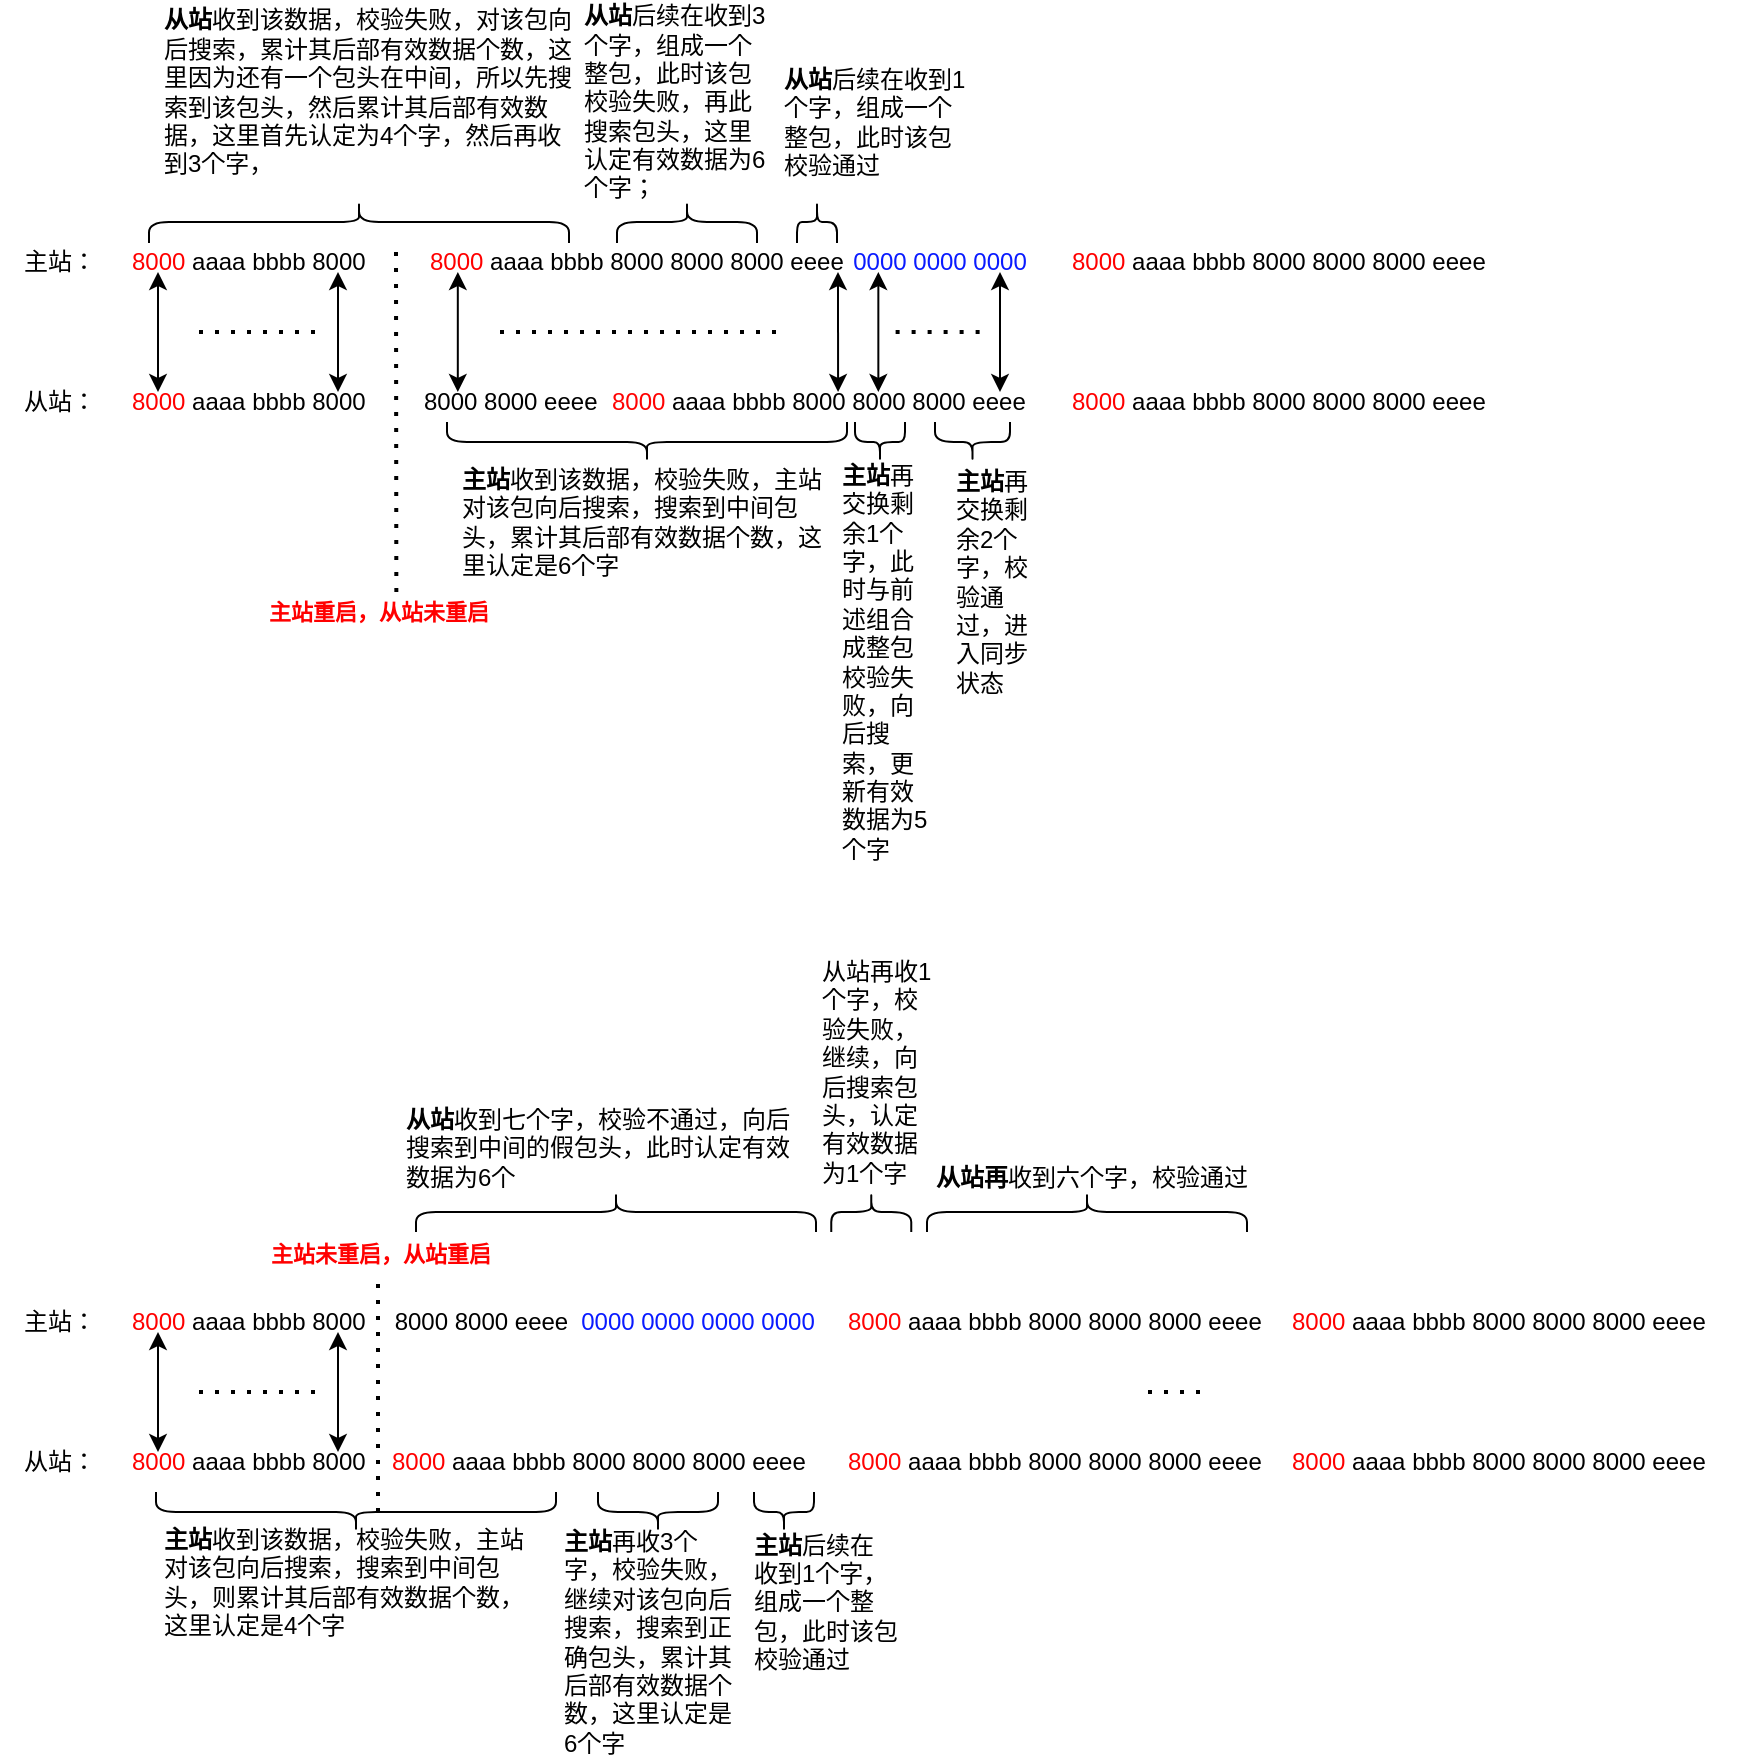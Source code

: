<mxfile version="22.1.21" type="github">
  <diagram name="第 1 页" id="r7JxcP4SL_vGcXnUMuKB">
    <mxGraphModel dx="1065" dy="585" grid="1" gridSize="10" guides="1" tooltips="1" connect="1" arrows="1" fold="1" page="1" pageScale="1" pageWidth="827" pageHeight="1169" math="0" shadow="0">
      <root>
        <mxCell id="0" />
        <mxCell id="1" parent="0" />
        <mxCell id="kQQk8XXsAN1Bgewj3zPt-40" value="&lt;font color=&quot;#ff0000&quot;&gt;8000&lt;/font&gt; aaaa bbbb 8000 8000 8000 eeee" style="text;strokeColor=none;fillColor=none;align=left;verticalAlign=middle;spacingLeft=4;spacingRight=4;overflow=hidden;points=[[0,0.5],[1,0.5]];portConstraint=eastwest;rotatable=0;whiteSpace=wrap;html=1;" vertex="1" parent="1">
          <mxGeometry x="209" y="150" width="240" height="30" as="geometry" />
        </mxCell>
        <mxCell id="kQQk8XXsAN1Bgewj3zPt-41" value="&lt;font color=&quot;#ff0000&quot;&gt;8000&lt;/font&gt; aaaa bbbb 8000 8000 8000 eeee" style="text;strokeColor=none;fillColor=none;align=left;verticalAlign=middle;spacingLeft=4;spacingRight=4;overflow=hidden;points=[[0,0.5],[1,0.5]];portConstraint=eastwest;rotatable=0;whiteSpace=wrap;html=1;" vertex="1" parent="1">
          <mxGeometry x="530" y="150" width="240" height="30" as="geometry" />
        </mxCell>
        <mxCell id="kQQk8XXsAN1Bgewj3zPt-42" value="主站：" style="text;html=1;strokeColor=none;fillColor=none;align=center;verticalAlign=middle;whiteSpace=wrap;rounded=0;" vertex="1" parent="1">
          <mxGeometry y="150" width="60" height="30" as="geometry" />
        </mxCell>
        <mxCell id="kQQk8XXsAN1Bgewj3zPt-43" value="8000 8000 eeee" style="text;strokeColor=none;fillColor=none;align=left;verticalAlign=middle;spacingLeft=4;spacingRight=4;overflow=hidden;points=[[0,0.5],[1,0.5]];portConstraint=eastwest;rotatable=0;whiteSpace=wrap;html=1;" vertex="1" parent="1">
          <mxGeometry x="205.63" y="220" width="240" height="30" as="geometry" />
        </mxCell>
        <mxCell id="kQQk8XXsAN1Bgewj3zPt-44" value="&lt;font color=&quot;#ff0303&quot;&gt;8000&lt;/font&gt; aaaa bbbb 8000 8000 8000 eeee" style="text;strokeColor=none;fillColor=none;align=left;verticalAlign=middle;spacingLeft=4;spacingRight=4;overflow=hidden;points=[[0,0.5],[1,0.5]];portConstraint=eastwest;rotatable=0;whiteSpace=wrap;html=1;" vertex="1" parent="1">
          <mxGeometry x="300" y="220" width="240" height="30" as="geometry" />
        </mxCell>
        <mxCell id="kQQk8XXsAN1Bgewj3zPt-45" value="&lt;font color=&quot;#ff0000&quot;&gt;8000&lt;/font&gt; aaaa bbbb 8000 8000 8000 eeee" style="text;strokeColor=none;fillColor=none;align=left;verticalAlign=middle;spacingLeft=4;spacingRight=4;overflow=hidden;points=[[0,0.5],[1,0.5]];portConstraint=eastwest;rotatable=0;whiteSpace=wrap;html=1;" vertex="1" parent="1">
          <mxGeometry x="530" y="220" width="240" height="30" as="geometry" />
        </mxCell>
        <mxCell id="kQQk8XXsAN1Bgewj3zPt-46" value="从站：" style="text;html=1;strokeColor=none;fillColor=none;align=center;verticalAlign=middle;whiteSpace=wrap;rounded=0;" vertex="1" parent="1">
          <mxGeometry y="220" width="60" height="30" as="geometry" />
        </mxCell>
        <mxCell id="kQQk8XXsAN1Bgewj3zPt-47" value="" style="endArrow=classic;html=1;rounded=0;entryX=0.097;entryY=0.333;entryDx=0;entryDy=0;entryPerimeter=0;exitX=0.083;exitY=0.667;exitDx=0;exitDy=0;exitPerimeter=0;startArrow=classic;startFill=1;" edge="1" parent="1" source="kQQk8XXsAN1Bgewj3zPt-40" target="kQQk8XXsAN1Bgewj3zPt-43">
          <mxGeometry width="50" height="50" relative="1" as="geometry">
            <mxPoint x="239" y="170" as="sourcePoint" />
            <mxPoint x="358.92" y="229.99" as="targetPoint" />
          </mxGeometry>
        </mxCell>
        <mxCell id="kQQk8XXsAN1Bgewj3zPt-48" value="" style="endArrow=classic;html=1;rounded=0;entryX=0.496;entryY=0.333;entryDx=0;entryDy=0;entryPerimeter=0;exitX=0.083;exitY=0.667;exitDx=0;exitDy=0;exitPerimeter=0;startArrow=classic;startFill=1;" edge="1" parent="1" target="kQQk8XXsAN1Bgewj3zPt-44">
          <mxGeometry width="50" height="50" relative="1" as="geometry">
            <mxPoint x="419" y="170" as="sourcePoint" />
            <mxPoint x="539" y="230" as="targetPoint" />
          </mxGeometry>
        </mxCell>
        <mxCell id="kQQk8XXsAN1Bgewj3zPt-49" value="" style="endArrow=none;dashed=1;html=1;dashPattern=1 3;strokeWidth=2;rounded=0;" edge="1" parent="1">
          <mxGeometry width="50" height="50" relative="1" as="geometry">
            <mxPoint x="250" y="200" as="sourcePoint" />
            <mxPoint x="390" y="200" as="targetPoint" />
          </mxGeometry>
        </mxCell>
        <mxCell id="kQQk8XXsAN1Bgewj3zPt-50" value="" style="shape=curlyBracket;whiteSpace=wrap;html=1;rounded=1;labelPosition=left;verticalLabelPosition=middle;align=right;verticalAlign=middle;rotation=-90;" vertex="1" parent="1">
          <mxGeometry x="313.5" y="155" width="20" height="200" as="geometry" />
        </mxCell>
        <mxCell id="kQQk8XXsAN1Bgewj3zPt-51" value="&lt;b&gt;主站&lt;/b&gt;收到该数据，校验失败，主站对该包向后搜索，搜索到中间包头，累计其后部有效数据个数，这里认定是6个字" style="text;html=1;strokeColor=none;fillColor=none;align=left;verticalAlign=middle;whiteSpace=wrap;rounded=0;" vertex="1" parent="1">
          <mxGeometry x="228.5" y="265" width="190" height="60" as="geometry" />
        </mxCell>
        <mxCell id="kQQk8XXsAN1Bgewj3zPt-52" value="&lt;font color=&quot;#0a1bff&quot;&gt;0000 0000 0000&lt;/font&gt;" style="text;html=1;strokeColor=none;fillColor=none;align=center;verticalAlign=middle;whiteSpace=wrap;rounded=0;" vertex="1" parent="1">
          <mxGeometry x="410" y="150" width="120" height="30" as="geometry" />
        </mxCell>
        <mxCell id="kQQk8XXsAN1Bgewj3zPt-54" value="" style="endArrow=classic;startArrow=classic;html=1;rounded=0;exitX=0.583;exitY=0.333;exitDx=0;exitDy=0;exitPerimeter=0;entryX=0.292;entryY=0.667;entryDx=0;entryDy=0;entryPerimeter=0;" edge="1" parent="1">
          <mxGeometry width="50" height="50" relative="1" as="geometry">
            <mxPoint x="439.17" y="230" as="sourcePoint" />
            <mxPoint x="439.17" y="170" as="targetPoint" />
          </mxGeometry>
        </mxCell>
        <mxCell id="kQQk8XXsAN1Bgewj3zPt-55" value="" style="shape=curlyBracket;whiteSpace=wrap;html=1;rounded=1;labelPosition=left;verticalLabelPosition=middle;align=right;verticalAlign=middle;rotation=-90;size=0.5;" vertex="1" parent="1">
          <mxGeometry x="430" y="242.5" width="20" height="25" as="geometry" />
        </mxCell>
        <mxCell id="kQQk8XXsAN1Bgewj3zPt-56" value="&lt;b&gt;主站&lt;/b&gt;再交换剩余1个字，此时与前述组合成整包校验失败，向后搜索，更新有效数据为5个字" style="text;html=1;strokeColor=none;fillColor=none;align=left;verticalAlign=middle;whiteSpace=wrap;rounded=0;" vertex="1" parent="1">
          <mxGeometry x="419" y="265" width="47.12" height="200" as="geometry" />
        </mxCell>
        <mxCell id="kQQk8XXsAN1Bgewj3zPt-57" value="&lt;font color=&quot;#ff0000&quot;&gt;8000&lt;/font&gt; aaaa bbbb 8000" style="text;strokeColor=none;fillColor=none;align=left;verticalAlign=middle;spacingLeft=4;spacingRight=4;overflow=hidden;points=[[0,0.5],[1,0.5]];portConstraint=eastwest;rotatable=0;whiteSpace=wrap;html=1;" vertex="1" parent="1">
          <mxGeometry x="60" y="220" width="139" height="30" as="geometry" />
        </mxCell>
        <mxCell id="kQQk8XXsAN1Bgewj3zPt-58" value="&lt;font color=&quot;#ff0000&quot;&gt;8000&lt;/font&gt; aaaa bbbb 8000&amp;nbsp;" style="text;strokeColor=none;fillColor=none;align=left;verticalAlign=middle;spacingLeft=4;spacingRight=4;overflow=hidden;points=[[0,0.5],[1,0.5]];portConstraint=eastwest;rotatable=0;whiteSpace=wrap;html=1;" vertex="1" parent="1">
          <mxGeometry x="60" y="150" width="139" height="30" as="geometry" />
        </mxCell>
        <mxCell id="kQQk8XXsAN1Bgewj3zPt-59" value="" style="endArrow=none;dashed=1;html=1;dashPattern=1 3;strokeWidth=2;rounded=0;" edge="1" parent="1">
          <mxGeometry width="50" height="50" relative="1" as="geometry">
            <mxPoint x="198.17" y="330" as="sourcePoint" />
            <mxPoint x="198" y="160" as="targetPoint" />
          </mxGeometry>
        </mxCell>
        <mxCell id="kQQk8XXsAN1Bgewj3zPt-60" value="&lt;b&gt;&lt;font color=&quot;#ff0000&quot;&gt;主站重启，从站未重启&lt;/font&gt;&lt;/b&gt;" style="edgeLabel;html=1;align=center;verticalAlign=middle;resizable=0;points=[];" vertex="1" connectable="0" parent="kQQk8XXsAN1Bgewj3zPt-59">
          <mxGeometry x="0.877" y="3" relative="1" as="geometry">
            <mxPoint x="-6" y="169" as="offset" />
          </mxGeometry>
        </mxCell>
        <mxCell id="kQQk8XXsAN1Bgewj3zPt-61" value="" style="endArrow=classic;startArrow=classic;html=1;rounded=0;exitX=0.583;exitY=0.333;exitDx=0;exitDy=0;exitPerimeter=0;entryX=0.292;entryY=0.667;entryDx=0;entryDy=0;entryPerimeter=0;" edge="1" parent="1">
          <mxGeometry width="50" height="50" relative="1" as="geometry">
            <mxPoint x="79" y="230" as="sourcePoint" />
            <mxPoint x="79" y="170" as="targetPoint" />
          </mxGeometry>
        </mxCell>
        <mxCell id="kQQk8XXsAN1Bgewj3zPt-62" value="" style="endArrow=classic;startArrow=classic;html=1;rounded=0;exitX=0.583;exitY=0.333;exitDx=0;exitDy=0;exitPerimeter=0;entryX=0.292;entryY=0.667;entryDx=0;entryDy=0;entryPerimeter=0;" edge="1" parent="1">
          <mxGeometry width="50" height="50" relative="1" as="geometry">
            <mxPoint x="169" y="230" as="sourcePoint" />
            <mxPoint x="169" y="170" as="targetPoint" />
          </mxGeometry>
        </mxCell>
        <mxCell id="kQQk8XXsAN1Bgewj3zPt-63" value="" style="shape=curlyBracket;whiteSpace=wrap;html=1;rounded=1;labelPosition=left;verticalLabelPosition=middle;align=right;verticalAlign=middle;rotation=90;" vertex="1" parent="1">
          <mxGeometry x="169" y="40" width="21" height="210" as="geometry" />
        </mxCell>
        <mxCell id="kQQk8XXsAN1Bgewj3zPt-64" value="&lt;b&gt;从站&lt;/b&gt;收到该数据，校验失败，对该包向后搜索，累计其后部有效数据个数，这里因为还有一个包头在中间，所以先搜索到该包头，然后累计其后部有效数据，这里首先认定为4个字，然后再收到3个字，" style="text;html=1;strokeColor=none;fillColor=none;align=left;verticalAlign=middle;whiteSpace=wrap;rounded=0;" vertex="1" parent="1">
          <mxGeometry x="79.5" y="50" width="210.5" height="60" as="geometry" />
        </mxCell>
        <mxCell id="kQQk8XXsAN1Bgewj3zPt-65" value="" style="shape=curlyBracket;whiteSpace=wrap;html=1;rounded=1;labelPosition=left;verticalLabelPosition=middle;align=right;verticalAlign=middle;rotation=90;" vertex="1" parent="1">
          <mxGeometry x="333" y="110" width="21" height="70" as="geometry" />
        </mxCell>
        <mxCell id="kQQk8XXsAN1Bgewj3zPt-69" value="&lt;b&gt;从站&lt;/b&gt;后续在收到3个字，组成一个整包，此时该包校验失败，再此搜索包头，这里认定有效数据为6个字；" style="text;html=1;strokeColor=none;fillColor=none;align=left;verticalAlign=middle;whiteSpace=wrap;rounded=0;" vertex="1" parent="1">
          <mxGeometry x="290" y="40" width="94" height="90" as="geometry" />
        </mxCell>
        <mxCell id="kQQk8XXsAN1Bgewj3zPt-71" value="" style="shape=curlyBracket;whiteSpace=wrap;html=1;rounded=1;labelPosition=left;verticalLabelPosition=middle;align=right;verticalAlign=middle;rotation=90;" vertex="1" parent="1">
          <mxGeometry x="398" y="135" width="21" height="20" as="geometry" />
        </mxCell>
        <mxCell id="kQQk8XXsAN1Bgewj3zPt-72" value="&lt;b&gt;从站&lt;/b&gt;后续在收到1个字，组成一个整包，此时该包校验通过" style="text;html=1;strokeColor=none;fillColor=none;align=left;verticalAlign=middle;whiteSpace=wrap;rounded=0;" vertex="1" parent="1">
          <mxGeometry x="390" y="50" width="94" height="90" as="geometry" />
        </mxCell>
        <mxCell id="kQQk8XXsAN1Bgewj3zPt-78" value="" style="endArrow=none;dashed=1;html=1;dashPattern=1 3;strokeWidth=2;rounded=0;" edge="1" parent="1">
          <mxGeometry width="50" height="50" relative="1" as="geometry">
            <mxPoint x="99.5" y="200" as="sourcePoint" />
            <mxPoint x="159.5" y="200" as="targetPoint" />
          </mxGeometry>
        </mxCell>
        <mxCell id="kQQk8XXsAN1Bgewj3zPt-141" value="&lt;font color=&quot;#ff0000&quot;&gt;8000&lt;/font&gt; aaaa bbbb 8000 8000 8000 eeee" style="text;strokeColor=none;fillColor=none;align=left;verticalAlign=middle;spacingLeft=4;spacingRight=4;overflow=hidden;points=[[0,0.5],[1,0.5]];portConstraint=eastwest;rotatable=0;whiteSpace=wrap;html=1;" vertex="1" parent="1">
          <mxGeometry x="190" y="750" width="240" height="30" as="geometry" />
        </mxCell>
        <mxCell id="kQQk8XXsAN1Bgewj3zPt-143" value="主站：" style="text;html=1;strokeColor=none;fillColor=none;align=center;verticalAlign=middle;whiteSpace=wrap;rounded=0;" vertex="1" parent="1">
          <mxGeometry y="680" width="60" height="30" as="geometry" />
        </mxCell>
        <mxCell id="kQQk8XXsAN1Bgewj3zPt-144" value="&amp;nbsp;8000 8000 eeee" style="text;strokeColor=none;fillColor=none;align=left;verticalAlign=middle;spacingLeft=4;spacingRight=4;overflow=hidden;points=[[0,0.5],[1,0.5]];portConstraint=eastwest;rotatable=0;whiteSpace=wrap;html=1;" vertex="1" parent="1">
          <mxGeometry x="188" y="680" width="240" height="30" as="geometry" />
        </mxCell>
        <mxCell id="kQQk8XXsAN1Bgewj3zPt-145" value="&lt;font color=&quot;#ff0303&quot;&gt;8000&lt;/font&gt; aaaa bbbb 8000 8000 8000 eeee" style="text;strokeColor=none;fillColor=none;align=left;verticalAlign=middle;spacingLeft=4;spacingRight=4;overflow=hidden;points=[[0,0.5],[1,0.5]];portConstraint=eastwest;rotatable=0;whiteSpace=wrap;html=1;" vertex="1" parent="1">
          <mxGeometry x="418" y="750" width="240" height="30" as="geometry" />
        </mxCell>
        <mxCell id="kQQk8XXsAN1Bgewj3zPt-147" value="从站：" style="text;html=1;strokeColor=none;fillColor=none;align=center;verticalAlign=middle;whiteSpace=wrap;rounded=0;" vertex="1" parent="1">
          <mxGeometry y="750" width="60" height="30" as="geometry" />
        </mxCell>
        <mxCell id="kQQk8XXsAN1Bgewj3zPt-158" value="&lt;font color=&quot;#ff0000&quot;&gt;8000&lt;/font&gt; aaaa bbbb 8000" style="text;strokeColor=none;fillColor=none;align=left;verticalAlign=middle;spacingLeft=4;spacingRight=4;overflow=hidden;points=[[0,0.5],[1,0.5]];portConstraint=eastwest;rotatable=0;whiteSpace=wrap;html=1;" vertex="1" parent="1">
          <mxGeometry x="60" y="750" width="139" height="30" as="geometry" />
        </mxCell>
        <mxCell id="kQQk8XXsAN1Bgewj3zPt-159" value="&lt;font color=&quot;#ff0000&quot;&gt;8000&lt;/font&gt; aaaa bbbb 8000&amp;nbsp;" style="text;strokeColor=none;fillColor=none;align=left;verticalAlign=middle;spacingLeft=4;spacingRight=4;overflow=hidden;points=[[0,0.5],[1,0.5]];portConstraint=eastwest;rotatable=0;whiteSpace=wrap;html=1;" vertex="1" parent="1">
          <mxGeometry x="60" y="680" width="139" height="30" as="geometry" />
        </mxCell>
        <mxCell id="kQQk8XXsAN1Bgewj3zPt-160" value="" style="endArrow=none;dashed=1;html=1;dashPattern=1 3;strokeWidth=2;rounded=0;" edge="1" parent="1">
          <mxGeometry width="50" height="50" relative="1" as="geometry">
            <mxPoint x="189" y="790" as="sourcePoint" />
            <mxPoint x="189" y="670" as="targetPoint" />
          </mxGeometry>
        </mxCell>
        <mxCell id="kQQk8XXsAN1Bgewj3zPt-161" value="&lt;b&gt;&lt;font color=&quot;#ff0000&quot;&gt;主站未重启，从站重启&lt;/font&gt;&lt;/b&gt;" style="edgeLabel;html=1;align=center;verticalAlign=middle;resizable=0;points=[];" vertex="1" connectable="0" parent="kQQk8XXsAN1Bgewj3zPt-160">
          <mxGeometry x="0.877" y="3" relative="1" as="geometry">
            <mxPoint x="4" y="-17" as="offset" />
          </mxGeometry>
        </mxCell>
        <mxCell id="kQQk8XXsAN1Bgewj3zPt-162" value="" style="endArrow=classic;startArrow=classic;html=1;rounded=0;exitX=0.583;exitY=0.333;exitDx=0;exitDy=0;exitPerimeter=0;entryX=0.292;entryY=0.667;entryDx=0;entryDy=0;entryPerimeter=0;" edge="1" parent="1">
          <mxGeometry width="50" height="50" relative="1" as="geometry">
            <mxPoint x="79" y="760" as="sourcePoint" />
            <mxPoint x="79" y="700" as="targetPoint" />
          </mxGeometry>
        </mxCell>
        <mxCell id="kQQk8XXsAN1Bgewj3zPt-163" value="" style="endArrow=classic;startArrow=classic;html=1;rounded=0;exitX=0.583;exitY=0.333;exitDx=0;exitDy=0;exitPerimeter=0;entryX=0.292;entryY=0.667;entryDx=0;entryDy=0;entryPerimeter=0;" edge="1" parent="1">
          <mxGeometry width="50" height="50" relative="1" as="geometry">
            <mxPoint x="169" y="760" as="sourcePoint" />
            <mxPoint x="169" y="700" as="targetPoint" />
          </mxGeometry>
        </mxCell>
        <mxCell id="kQQk8XXsAN1Bgewj3zPt-170" value="" style="endArrow=none;dashed=1;html=1;dashPattern=1 3;strokeWidth=2;rounded=0;" edge="1" parent="1">
          <mxGeometry width="50" height="50" relative="1" as="geometry">
            <mxPoint x="574" y="730" as="sourcePoint" />
            <mxPoint x="604" y="730" as="targetPoint" />
          </mxGeometry>
        </mxCell>
        <mxCell id="kQQk8XXsAN1Bgewj3zPt-171" value="" style="endArrow=none;dashed=1;html=1;dashPattern=1 3;strokeWidth=2;rounded=0;" edge="1" parent="1">
          <mxGeometry width="50" height="50" relative="1" as="geometry">
            <mxPoint x="99.5" y="730" as="sourcePoint" />
            <mxPoint x="159.5" y="730" as="targetPoint" />
          </mxGeometry>
        </mxCell>
        <mxCell id="kQQk8XXsAN1Bgewj3zPt-172" value="" style="shape=curlyBracket;whiteSpace=wrap;html=1;rounded=1;labelPosition=left;verticalLabelPosition=middle;align=right;verticalAlign=middle;rotation=-90;" vertex="1" parent="1">
          <mxGeometry x="168" y="690" width="20" height="200" as="geometry" />
        </mxCell>
        <mxCell id="kQQk8XXsAN1Bgewj3zPt-173" value="&lt;b&gt;主站&lt;/b&gt;收到该数据，校验失败，主站对该包向后搜索，搜索到中间包头，则累计其后部有效数据个数，这里认定是4个字" style="text;html=1;strokeColor=none;fillColor=none;align=left;verticalAlign=middle;whiteSpace=wrap;rounded=0;" vertex="1" parent="1">
          <mxGeometry x="79.5" y="795" width="190" height="60" as="geometry" />
        </mxCell>
        <mxCell id="kQQk8XXsAN1Bgewj3zPt-174" value="" style="shape=curlyBracket;whiteSpace=wrap;html=1;rounded=1;labelPosition=left;verticalLabelPosition=middle;align=right;verticalAlign=middle;rotation=-90;" vertex="1" parent="1">
          <mxGeometry x="319" y="760" width="20" height="60" as="geometry" />
        </mxCell>
        <mxCell id="kQQk8XXsAN1Bgewj3zPt-175" value="&lt;b&gt;主站&lt;/b&gt;再收3个字，校验失败，继续对该包向后搜索，搜索到正确包头，累计其后部有效数据个数，这里认定是6个字" style="text;html=1;strokeColor=none;fillColor=none;align=left;verticalAlign=middle;whiteSpace=wrap;rounded=0;" vertex="1" parent="1">
          <mxGeometry x="279.5" y="795" width="90.25" height="120" as="geometry" />
        </mxCell>
        <mxCell id="kQQk8XXsAN1Bgewj3zPt-176" value="&lt;b&gt;主站&lt;/b&gt;后续在收到1个字，组成一个整包，此时该包校验通过" style="text;html=1;strokeColor=none;fillColor=none;align=left;verticalAlign=middle;whiteSpace=wrap;rounded=0;" vertex="1" parent="1">
          <mxGeometry x="375" y="790" width="74" height="90" as="geometry" />
        </mxCell>
        <mxCell id="kQQk8XXsAN1Bgewj3zPt-177" value="" style="shape=curlyBracket;whiteSpace=wrap;html=1;rounded=1;labelPosition=left;verticalLabelPosition=middle;align=right;verticalAlign=middle;rotation=-90;" vertex="1" parent="1">
          <mxGeometry x="382" y="775" width="20" height="30" as="geometry" />
        </mxCell>
        <mxCell id="kQQk8XXsAN1Bgewj3zPt-179" value="&lt;font color=&quot;#ff0303&quot;&gt;8000&lt;/font&gt; aaaa bbbb 8000 8000 8000 eeee" style="text;strokeColor=none;fillColor=none;align=left;verticalAlign=middle;spacingLeft=4;spacingRight=4;overflow=hidden;points=[[0,0.5],[1,0.5]];portConstraint=eastwest;rotatable=0;whiteSpace=wrap;html=1;" vertex="1" parent="1">
          <mxGeometry x="417.5" y="680" width="240" height="30" as="geometry" />
        </mxCell>
        <mxCell id="kQQk8XXsAN1Bgewj3zPt-182" value="" style="endArrow=classic;startArrow=classic;html=1;rounded=0;exitX=0.583;exitY=0.333;exitDx=0;exitDy=0;exitPerimeter=0;entryX=0.292;entryY=0.667;entryDx=0;entryDy=0;entryPerimeter=0;" edge="1" parent="1">
          <mxGeometry width="50" height="50" relative="1" as="geometry">
            <mxPoint x="500.0" y="230" as="sourcePoint" />
            <mxPoint x="500.0" y="170" as="targetPoint" />
          </mxGeometry>
        </mxCell>
        <mxCell id="kQQk8XXsAN1Bgewj3zPt-183" value="" style="endArrow=none;dashed=1;html=1;dashPattern=1 3;strokeWidth=2;rounded=0;" edge="1" parent="1">
          <mxGeometry width="50" height="50" relative="1" as="geometry">
            <mxPoint x="447.81" y="200" as="sourcePoint" />
            <mxPoint x="492.18" y="200" as="targetPoint" />
          </mxGeometry>
        </mxCell>
        <mxCell id="kQQk8XXsAN1Bgewj3zPt-184" value="0000 0000 0000 0000" style="text;html=1;strokeColor=none;fillColor=none;align=center;verticalAlign=middle;whiteSpace=wrap;rounded=0;fontColor=#0A1BFF;" vertex="1" parent="1">
          <mxGeometry x="289" y="680" width="120" height="30" as="geometry" />
        </mxCell>
        <mxCell id="kQQk8XXsAN1Bgewj3zPt-187" value="" style="shape=curlyBracket;whiteSpace=wrap;html=1;rounded=1;labelPosition=left;verticalLabelPosition=middle;align=right;verticalAlign=middle;rotation=-90;size=0.5;" vertex="1" parent="1">
          <mxGeometry x="476.25" y="236.25" width="20" height="37.5" as="geometry" />
        </mxCell>
        <mxCell id="kQQk8XXsAN1Bgewj3zPt-188" value="&lt;b&gt;主站&lt;/b&gt;再交换剩余2个字，校验通过，进入同步状态" style="text;html=1;strokeColor=none;fillColor=none;align=left;verticalAlign=middle;whiteSpace=wrap;rounded=0;" vertex="1" parent="1">
          <mxGeometry x="476.25" y="260" width="47.12" height="130" as="geometry" />
        </mxCell>
        <mxCell id="kQQk8XXsAN1Bgewj3zPt-189" value="" style="shape=curlyBracket;whiteSpace=wrap;html=1;rounded=1;labelPosition=left;verticalLabelPosition=middle;align=right;verticalAlign=middle;rotation=90;" vertex="1" parent="1">
          <mxGeometry x="298" y="540" width="20" height="200" as="geometry" />
        </mxCell>
        <mxCell id="kQQk8XXsAN1Bgewj3zPt-190" value="&lt;b&gt;从站&lt;/b&gt;收到七个字，校验不通过，向后搜索到中间的假包头，此时认定有效数据为6个" style="text;html=1;strokeColor=none;fillColor=none;align=left;verticalAlign=middle;whiteSpace=wrap;rounded=0;" vertex="1" parent="1">
          <mxGeometry x="201" y="585" width="201" height="45" as="geometry" />
        </mxCell>
        <mxCell id="kQQk8XXsAN1Bgewj3zPt-192" value="" style="shape=curlyBracket;whiteSpace=wrap;html=1;rounded=1;labelPosition=left;verticalLabelPosition=middle;align=right;verticalAlign=middle;rotation=90;" vertex="1" parent="1">
          <mxGeometry x="533.5" y="560" width="20" height="160" as="geometry" />
        </mxCell>
        <mxCell id="kQQk8XXsAN1Bgewj3zPt-193" value="&lt;b&gt;从站再&lt;/b&gt;收到六个字，校验通过" style="text;html=1;strokeColor=none;fillColor=none;align=left;verticalAlign=middle;whiteSpace=wrap;rounded=0;" vertex="1" parent="1">
          <mxGeometry x="466.12" y="600" width="201" height="45" as="geometry" />
        </mxCell>
        <mxCell id="kQQk8XXsAN1Bgewj3zPt-194" value="" style="shape=curlyBracket;whiteSpace=wrap;html=1;rounded=1;labelPosition=left;verticalLabelPosition=middle;align=right;verticalAlign=middle;rotation=90;" vertex="1" parent="1">
          <mxGeometry x="425.63" y="620" width="20" height="40" as="geometry" />
        </mxCell>
        <mxCell id="kQQk8XXsAN1Bgewj3zPt-195" value="从站再收1个字，校验失败，继续，向后搜索包头，认定有效数据为1个字" style="text;html=1;strokeColor=none;fillColor=none;align=left;verticalAlign=middle;whiteSpace=wrap;rounded=0;" vertex="1" parent="1">
          <mxGeometry x="409" y="510" width="60" height="120" as="geometry" />
        </mxCell>
        <mxCell id="kQQk8XXsAN1Bgewj3zPt-196" value="&lt;font color=&quot;#ff0000&quot;&gt;8000&lt;/font&gt; aaaa bbbb 8000 8000 8000 eeee" style="text;strokeColor=none;fillColor=none;align=left;verticalAlign=middle;spacingLeft=4;spacingRight=4;overflow=hidden;points=[[0,0.5],[1,0.5]];portConstraint=eastwest;rotatable=0;whiteSpace=wrap;html=1;" vertex="1" parent="1">
          <mxGeometry x="640" y="680" width="240" height="30" as="geometry" />
        </mxCell>
        <mxCell id="kQQk8XXsAN1Bgewj3zPt-197" value="&lt;font color=&quot;#ff0000&quot;&gt;8000&lt;/font&gt; aaaa bbbb 8000 8000 8000 eeee" style="text;strokeColor=none;fillColor=none;align=left;verticalAlign=middle;spacingLeft=4;spacingRight=4;overflow=hidden;points=[[0,0.5],[1,0.5]];portConstraint=eastwest;rotatable=0;whiteSpace=wrap;html=1;" vertex="1" parent="1">
          <mxGeometry x="640" y="750" width="240" height="30" as="geometry" />
        </mxCell>
      </root>
    </mxGraphModel>
  </diagram>
</mxfile>

